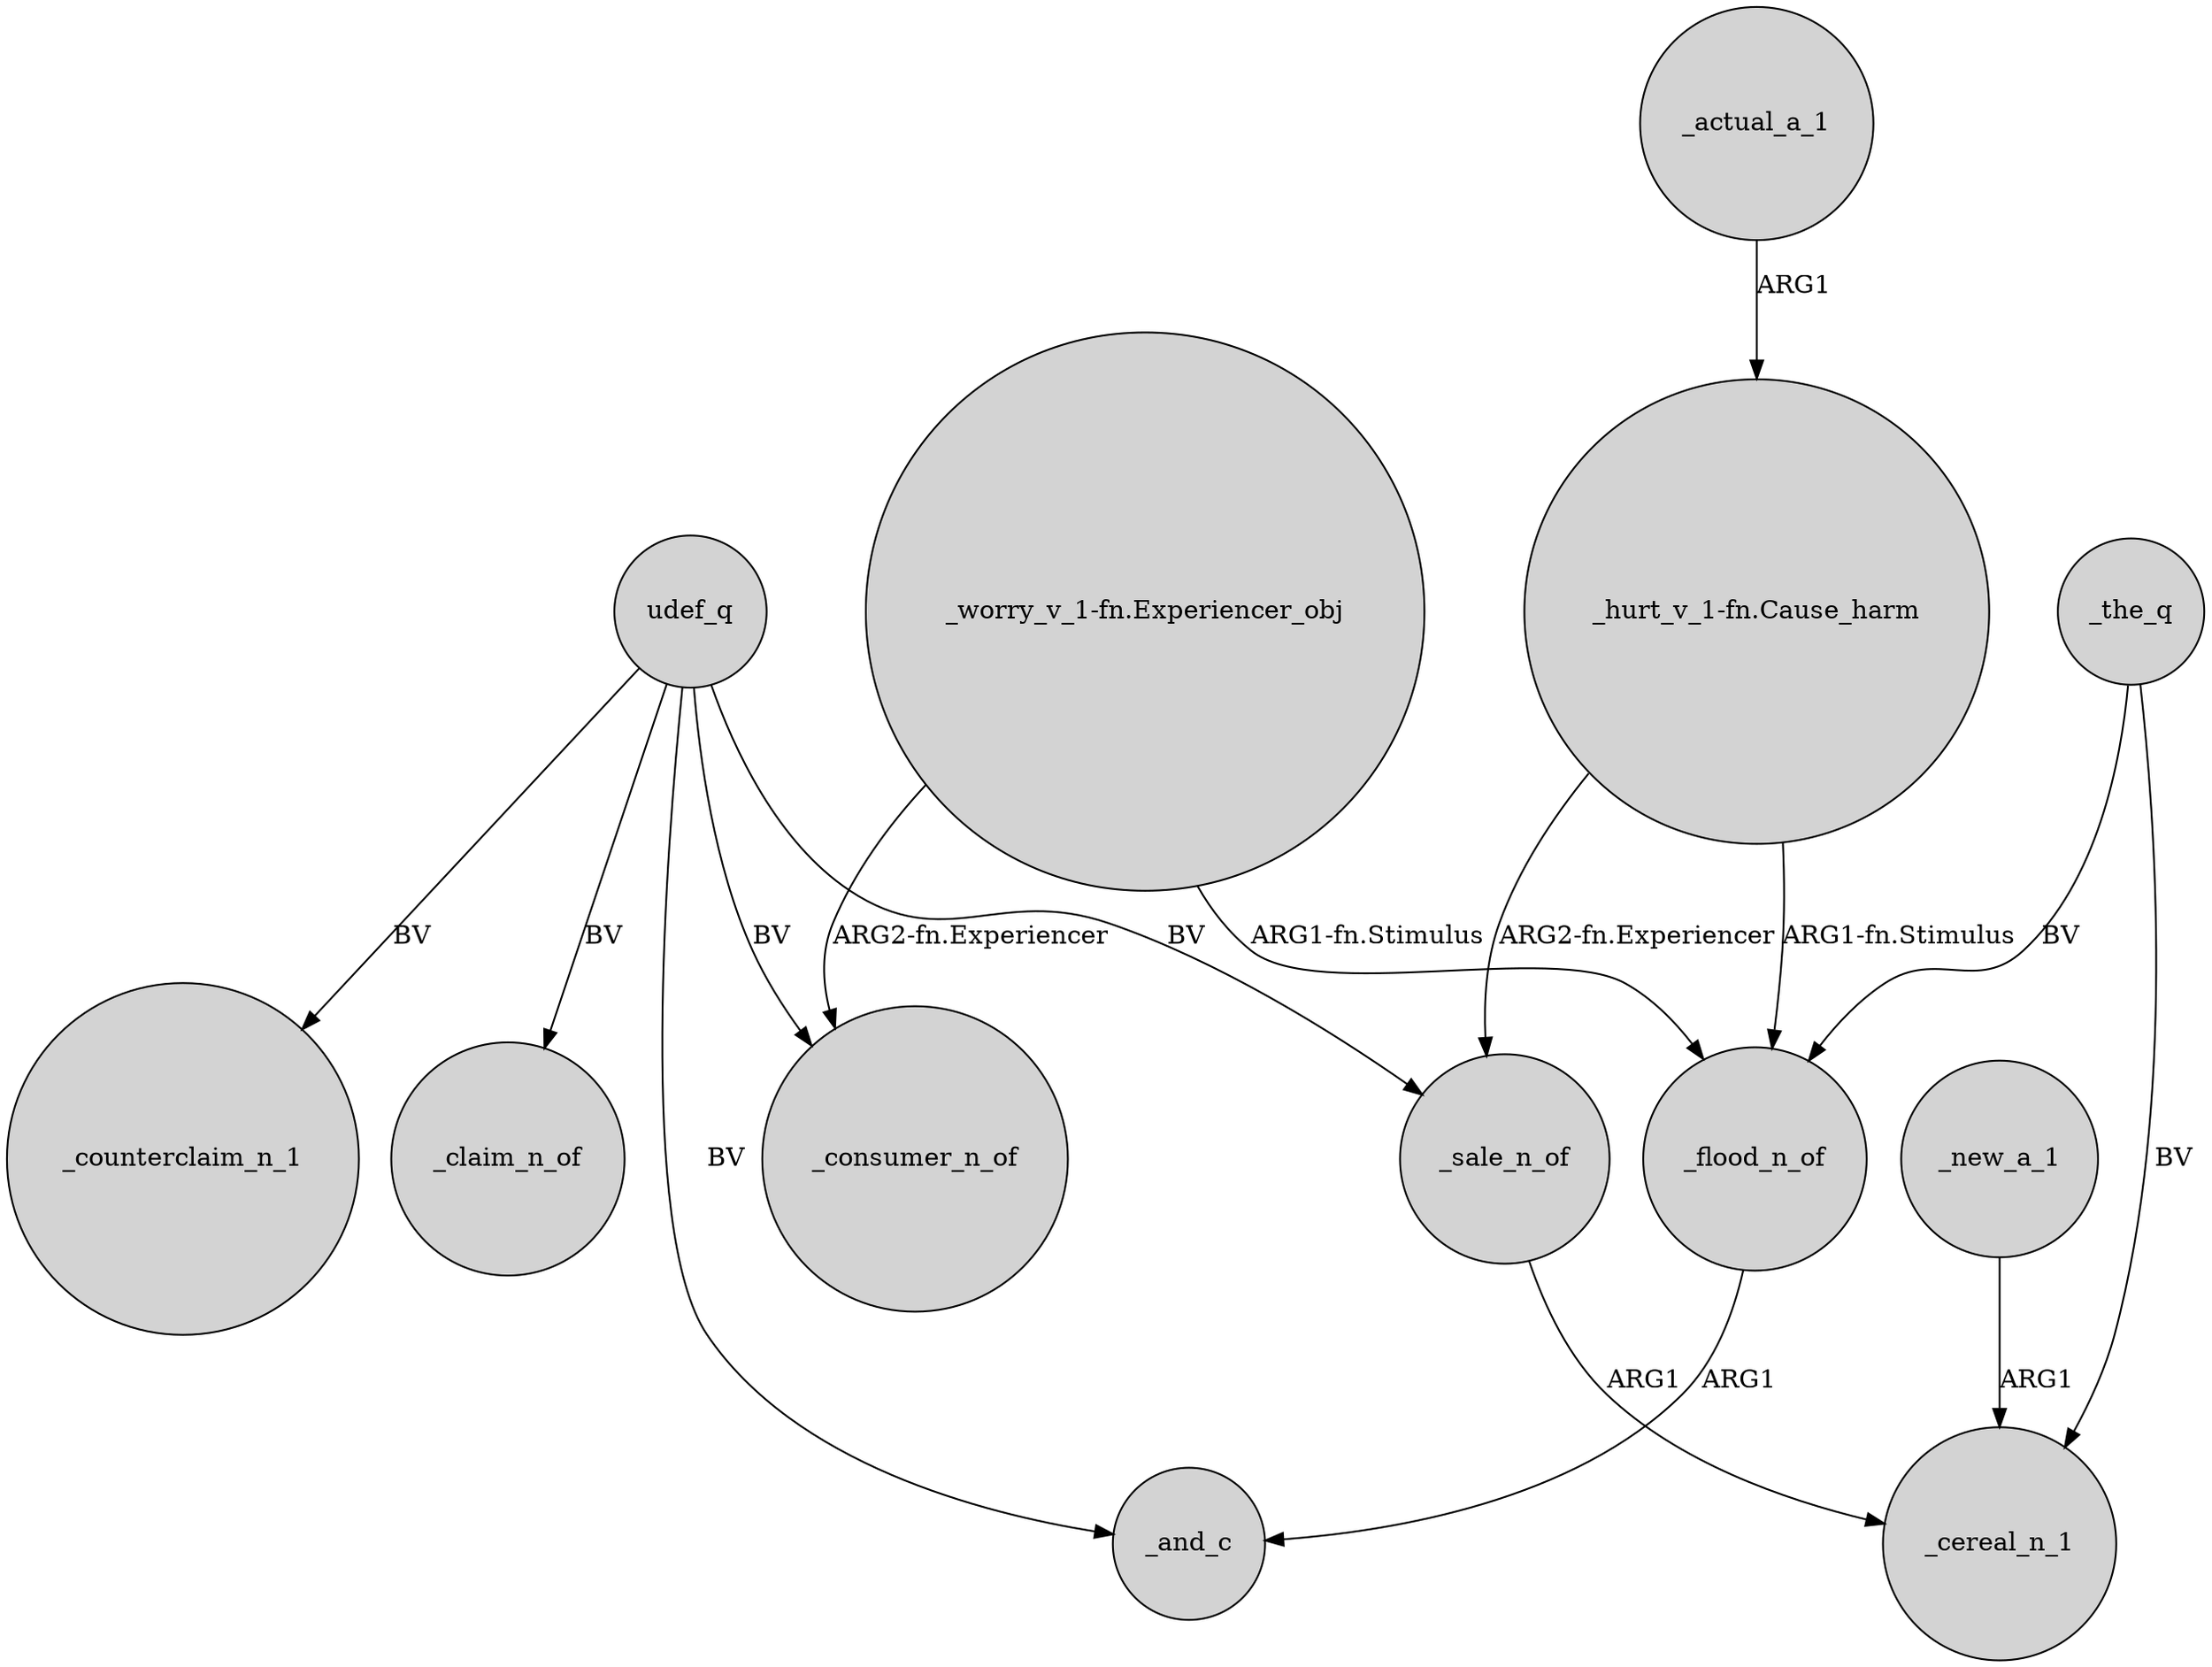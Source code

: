 digraph {
	node [shape=circle style=filled]
	udef_q -> _counterclaim_n_1 [label=BV]
	"_worry_v_1-fn.Experiencer_obj" -> _consumer_n_of [label="ARG2-fn.Experiencer"]
	_the_q -> _flood_n_of [label=BV]
	_sale_n_of -> _cereal_n_1 [label=ARG1]
	_flood_n_of -> _and_c [label=ARG1]
	_actual_a_1 -> "_hurt_v_1-fn.Cause_harm" [label=ARG1]
	udef_q -> _claim_n_of [label=BV]
	_new_a_1 -> _cereal_n_1 [label=ARG1]
	udef_q -> _and_c [label=BV]
	udef_q -> _consumer_n_of [label=BV]
	_the_q -> _cereal_n_1 [label=BV]
	"_hurt_v_1-fn.Cause_harm" -> _flood_n_of [label="ARG1-fn.Stimulus"]
	udef_q -> _sale_n_of [label=BV]
	"_hurt_v_1-fn.Cause_harm" -> _sale_n_of [label="ARG2-fn.Experiencer"]
	"_worry_v_1-fn.Experiencer_obj" -> _flood_n_of [label="ARG1-fn.Stimulus"]
}
